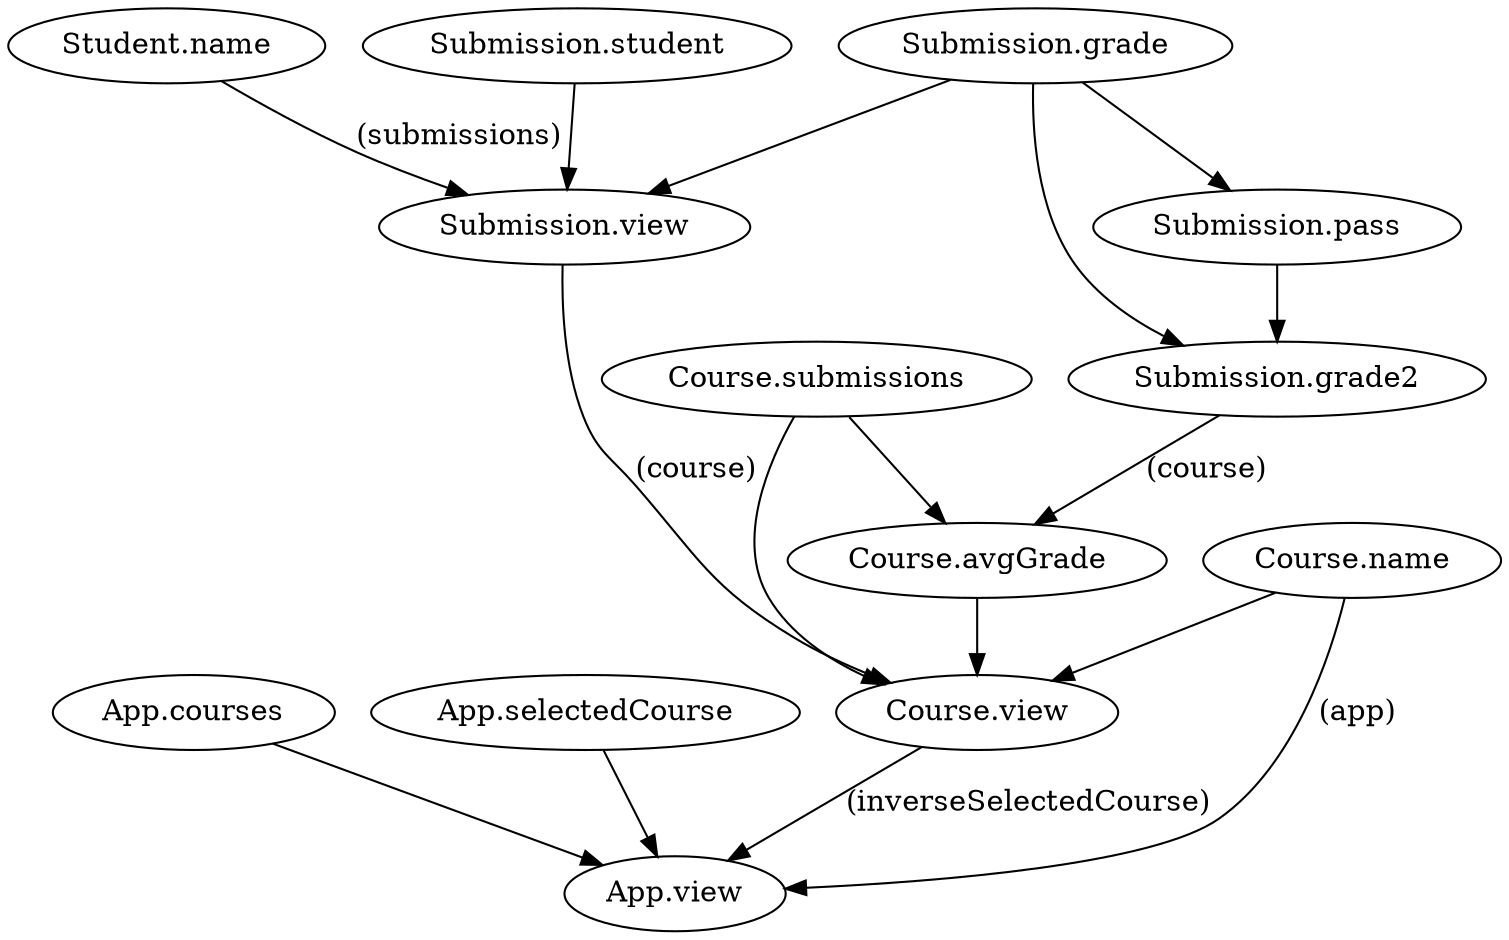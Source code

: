 digraph {
"App.courses" -> "App.view"
  "App.selectedCourse" -> "App.view"
  "Course.avgGrade" -> "Course.view"
  "Course.name" -> "App.view"[label="(app)"]
  "Course.name" -> "Course.view"
  "Course.submissions" -> "Course.avgGrade"
  "Course.submissions" -> "Course.view"
  "Course.view" -> "App.view"[label="(inverseSelectedCourse)"]
  "Student.name" -> "Submission.view"[label="(submissions)"]
  "Submission.grade" -> "Submission.grade2"
  "Submission.grade" -> "Submission.pass"
  "Submission.grade" -> "Submission.view"
  "Submission.grade2" -> "Course.avgGrade"[label="(course)"]
  "Submission.pass" -> "Submission.grade2"
  "Submission.student" -> "Submission.view"
  "Submission.view" -> "Course.view"[label="(course)"]
}